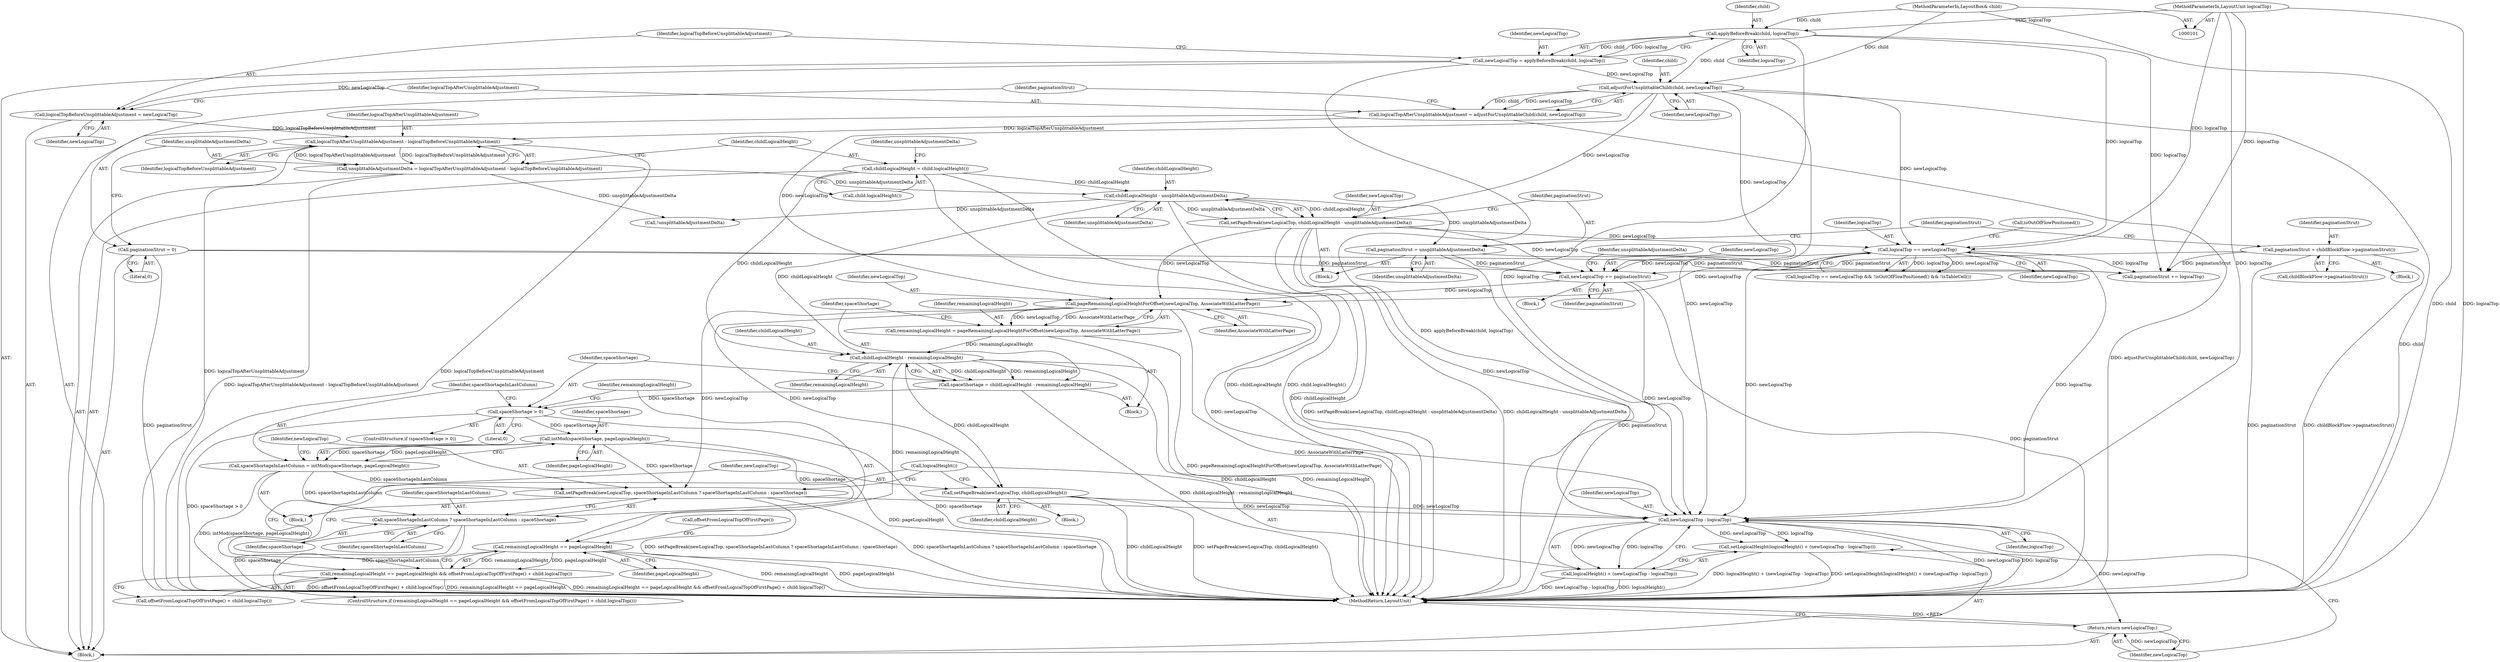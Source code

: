 digraph "1_Chrome_ce70785c73a2b7cf2b34de0d8439ca31929b4743@API" {
"1000216" [label="(Call,childLogicalHeight - remainingLogicalHeight)"];
"1000150" [label="(Call,childLogicalHeight - unsplittableAdjustmentDelta)"];
"1000142" [label="(Call,childLogicalHeight = child.logicalHeight())"];
"1000136" [label="(Call,unsplittableAdjustmentDelta = logicalTopAfterUnsplittableAdjustment - logicalTopBeforeUnsplittableAdjustment)"];
"1000138" [label="(Call,logicalTopAfterUnsplittableAdjustment - logicalTopBeforeUnsplittableAdjustment)"];
"1000126" [label="(Call,logicalTopAfterUnsplittableAdjustment = adjustForUnsplittableChild(child, newLogicalTop))"];
"1000128" [label="(Call,adjustForUnsplittableChild(child, newLogicalTop))"];
"1000118" [label="(Call,applyBeforeBreak(child, logicalTop))"];
"1000103" [label="(MethodParameterIn,LayoutBox& child)"];
"1000102" [label="(MethodParameterIn,LayoutUnit logicalTop)"];
"1000116" [label="(Call,newLogicalTop = applyBeforeBreak(child, logicalTop))"];
"1000122" [label="(Call,logicalTopBeforeUnsplittableAdjustment = newLogicalTop)"];
"1000208" [label="(Call,remainingLogicalHeight = pageRemainingLogicalHeightForOffset(newLogicalTop, AssociateWithLatterPage))"];
"1000210" [label="(Call,pageRemainingLogicalHeightForOffset(newLogicalTop, AssociateWithLatterPage))"];
"1000148" [label="(Call,setPageBreak(newLogicalTop, childLogicalHeight - unsplittableAdjustmentDelta))"];
"1000172" [label="(Call,logicalTop == newLogicalTop)"];
"1000197" [label="(Call,newLogicalTop += paginationStrut)"];
"1000132" [label="(Call,paginationStrut = 0)"];
"1000153" [label="(Call,paginationStrut = unsplittableAdjustmentDelta)"];
"1000162" [label="(Call,paginationStrut = childBlockFlow->paginationStrut())"];
"1000214" [label="(Call,spaceShortage = childLogicalHeight - remainingLogicalHeight)"];
"1000220" [label="(Call,spaceShortage > 0)"];
"1000227" [label="(Call,intMod(spaceShortage, pageLogicalHeight))"];
"1000225" [label="(Call,spaceShortageInLastColumn = intMod(spaceShortage, pageLogicalHeight))"];
"1000230" [label="(Call,setPageBreak(newLogicalTop, spaceShortageInLastColumn ? spaceShortageInLastColumn : spaceShortage))"];
"1000252" [label="(Call,newLogicalTop - logicalTop)"];
"1000249" [label="(Call,setLogicalHeight(logicalHeight() + (newLogicalTop - logicalTop)))"];
"1000250" [label="(Call,logicalHeight() + (newLogicalTop - logicalTop))"];
"1000255" [label="(Return,return newLogicalTop;)"];
"1000232" [label="(Call,spaceShortageInLastColumn ? spaceShortageInLastColumn : spaceShortage)"];
"1000239" [label="(Call,remainingLogicalHeight == pageLogicalHeight)"];
"1000238" [label="(Call,remainingLogicalHeight == pageLogicalHeight && offsetFromLogicalTopOfFirstPage() + child.logicalTop())"];
"1000246" [label="(Call,setPageBreak(newLogicalTop, childLogicalHeight))"];
"1000246" [label="(Call,setPageBreak(newLogicalTop, childLogicalHeight))"];
"1000249" [label="(Call,setLogicalHeight(logicalHeight() + (newLogicalTop - logicalTop)))"];
"1000228" [label="(Identifier,spaceShortage)"];
"1000142" [label="(Call,childLogicalHeight = child.logicalHeight())"];
"1000105" [label="(Block,)"];
"1000140" [label="(Identifier,logicalTopBeforeUnsplittableAdjustment)"];
"1000153" [label="(Call,paginationStrut = unsplittableAdjustmentDelta)"];
"1000103" [label="(MethodParameterIn,LayoutBox& child)"];
"1000235" [label="(Identifier,spaceShortage)"];
"1000123" [label="(Identifier,logicalTopBeforeUnsplittableAdjustment)"];
"1000155" [label="(Identifier,unsplittableAdjustmentDelta)"];
"1000251" [label="(Call,logicalHeight())"];
"1000177" [label="(Call,isOutOfFlowPositioned())"];
"1000150" [label="(Call,childLogicalHeight - unsplittableAdjustmentDelta)"];
"1000216" [label="(Call,childLogicalHeight - remainingLogicalHeight)"];
"1000257" [label="(MethodReturn,LayoutUnit)"];
"1000239" [label="(Call,remainingLogicalHeight == pageLogicalHeight)"];
"1000198" [label="(Identifier,newLogicalTop)"];
"1000241" [label="(Identifier,pageLogicalHeight)"];
"1000212" [label="(Identifier,AssociateWithLatterPage)"];
"1000217" [label="(Identifier,childLogicalHeight)"];
"1000166" [label="(Identifier,paginationStrut)"];
"1000181" [label="(Call,paginationStrut += logicalTop)"];
"1000210" [label="(Call,pageRemainingLogicalHeightForOffset(newLogicalTop, AssociateWithLatterPage))"];
"1000226" [label="(Identifier,spaceShortageInLastColumn)"];
"1000162" [label="(Call,paginationStrut = childBlockFlow->paginationStrut())"];
"1000242" [label="(Call,offsetFromLogicalTopOfFirstPage() + child.logicalTop())"];
"1000163" [label="(Identifier,paginationStrut)"];
"1000118" [label="(Call,applyBeforeBreak(child, logicalTop))"];
"1000129" [label="(Identifier,child)"];
"1000233" [label="(Identifier,spaceShortageInLastColumn)"];
"1000219" [label="(ControlStructure,if (spaceShortage > 0))"];
"1000147" [label="(Block,)"];
"1000232" [label="(Call,spaceShortageInLastColumn ? spaceShortageInLastColumn : spaceShortage)"];
"1000209" [label="(Identifier,remainingLogicalHeight)"];
"1000240" [label="(Identifier,remainingLogicalHeight)"];
"1000222" [label="(Literal,0)"];
"1000229" [label="(Identifier,pageLogicalHeight)"];
"1000252" [label="(Call,newLogicalTop - logicalTop)"];
"1000134" [label="(Literal,0)"];
"1000220" [label="(Call,spaceShortage > 0)"];
"1000128" [label="(Call,adjustForUnsplittableChild(child, newLogicalTop))"];
"1000152" [label="(Identifier,unsplittableAdjustmentDelta)"];
"1000126" [label="(Call,logicalTopAfterUnsplittableAdjustment = adjustForUnsplittableChild(child, newLogicalTop))"];
"1000238" [label="(Call,remainingLogicalHeight == pageLogicalHeight && offsetFromLogicalTopOfFirstPage() + child.logicalTop())"];
"1000199" [label="(Identifier,paginationStrut)"];
"1000132" [label="(Call,paginationStrut = 0)"];
"1000116" [label="(Call,newLogicalTop = applyBeforeBreak(child, logicalTop))"];
"1000214" [label="(Call,spaceShortage = childLogicalHeight - remainingLogicalHeight)"];
"1000137" [label="(Identifier,unsplittableAdjustmentDelta)"];
"1000234" [label="(Identifier,spaceShortageInLastColumn)"];
"1000171" [label="(Call,logicalTop == newLogicalTop && !isOutOfFlowPositioned() && !isTableCell())"];
"1000255" [label="(Return,return newLogicalTop;)"];
"1000256" [label="(Identifier,newLogicalTop)"];
"1000143" [label="(Identifier,childLogicalHeight)"];
"1000250" [label="(Call,logicalHeight() + (newLogicalTop - logicalTop))"];
"1000154" [label="(Identifier,paginationStrut)"];
"1000117" [label="(Identifier,newLogicalTop)"];
"1000138" [label="(Call,logicalTopAfterUnsplittableAdjustment - logicalTopBeforeUnsplittableAdjustment)"];
"1000119" [label="(Identifier,child)"];
"1000237" [label="(ControlStructure,if (remainingLogicalHeight == pageLogicalHeight && offsetFromLogicalTopOfFirstPage() + child.logicalTop()))"];
"1000173" [label="(Identifier,logicalTop)"];
"1000253" [label="(Identifier,newLogicalTop)"];
"1000223" [label="(Block,)"];
"1000151" [label="(Identifier,childLogicalHeight)"];
"1000206" [label="(Block,)"];
"1000164" [label="(Call,childBlockFlow->paginationStrut())"];
"1000254" [label="(Identifier,logicalTop)"];
"1000202" [label="(Identifier,unsplittableAdjustmentDelta)"];
"1000197" [label="(Call,newLogicalTop += paginationStrut)"];
"1000211" [label="(Identifier,newLogicalTop)"];
"1000149" [label="(Identifier,newLogicalTop)"];
"1000122" [label="(Call,logicalTopBeforeUnsplittableAdjustment = newLogicalTop)"];
"1000196" [label="(Block,)"];
"1000102" [label="(MethodParameterIn,LayoutUnit logicalTop)"];
"1000225" [label="(Call,spaceShortageInLastColumn = intMod(spaceShortage, pageLogicalHeight))"];
"1000231" [label="(Identifier,newLogicalTop)"];
"1000248" [label="(Identifier,childLogicalHeight)"];
"1000127" [label="(Identifier,logicalTopAfterUnsplittableAdjustment)"];
"1000148" [label="(Call,setPageBreak(newLogicalTop, childLogicalHeight - unsplittableAdjustmentDelta))"];
"1000146" [label="(Identifier,unsplittableAdjustmentDelta)"];
"1000243" [label="(Call,offsetFromLogicalTopOfFirstPage())"];
"1000124" [label="(Identifier,newLogicalTop)"];
"1000144" [label="(Call,child.logicalHeight())"];
"1000227" [label="(Call,intMod(spaceShortage, pageLogicalHeight))"];
"1000136" [label="(Call,unsplittableAdjustmentDelta = logicalTopAfterUnsplittableAdjustment - logicalTopBeforeUnsplittableAdjustment)"];
"1000161" [label="(Block,)"];
"1000174" [label="(Identifier,newLogicalTop)"];
"1000133" [label="(Identifier,paginationStrut)"];
"1000230" [label="(Call,setPageBreak(newLogicalTop, spaceShortageInLastColumn ? spaceShortageInLastColumn : spaceShortage))"];
"1000221" [label="(Identifier,spaceShortage)"];
"1000201" [label="(Call,!unsplittableAdjustmentDelta)"];
"1000139" [label="(Identifier,logicalTopAfterUnsplittableAdjustment)"];
"1000120" [label="(Identifier,logicalTop)"];
"1000247" [label="(Identifier,newLogicalTop)"];
"1000130" [label="(Identifier,newLogicalTop)"];
"1000245" [label="(Block,)"];
"1000208" [label="(Call,remainingLogicalHeight = pageRemainingLogicalHeightForOffset(newLogicalTop, AssociateWithLatterPage))"];
"1000218" [label="(Identifier,remainingLogicalHeight)"];
"1000172" [label="(Call,logicalTop == newLogicalTop)"];
"1000215" [label="(Identifier,spaceShortage)"];
"1000216" -> "1000214"  [label="AST: "];
"1000216" -> "1000218"  [label="CFG: "];
"1000217" -> "1000216"  [label="AST: "];
"1000218" -> "1000216"  [label="AST: "];
"1000214" -> "1000216"  [label="CFG: "];
"1000216" -> "1000257"  [label="DDG: remainingLogicalHeight"];
"1000216" -> "1000257"  [label="DDG: childLogicalHeight"];
"1000216" -> "1000214"  [label="DDG: childLogicalHeight"];
"1000216" -> "1000214"  [label="DDG: remainingLogicalHeight"];
"1000150" -> "1000216"  [label="DDG: childLogicalHeight"];
"1000142" -> "1000216"  [label="DDG: childLogicalHeight"];
"1000208" -> "1000216"  [label="DDG: remainingLogicalHeight"];
"1000216" -> "1000239"  [label="DDG: remainingLogicalHeight"];
"1000216" -> "1000246"  [label="DDG: childLogicalHeight"];
"1000150" -> "1000148"  [label="AST: "];
"1000150" -> "1000152"  [label="CFG: "];
"1000151" -> "1000150"  [label="AST: "];
"1000152" -> "1000150"  [label="AST: "];
"1000148" -> "1000150"  [label="CFG: "];
"1000150" -> "1000257"  [label="DDG: childLogicalHeight"];
"1000150" -> "1000148"  [label="DDG: childLogicalHeight"];
"1000150" -> "1000148"  [label="DDG: unsplittableAdjustmentDelta"];
"1000142" -> "1000150"  [label="DDG: childLogicalHeight"];
"1000136" -> "1000150"  [label="DDG: unsplittableAdjustmentDelta"];
"1000150" -> "1000153"  [label="DDG: unsplittableAdjustmentDelta"];
"1000150" -> "1000201"  [label="DDG: unsplittableAdjustmentDelta"];
"1000142" -> "1000105"  [label="AST: "];
"1000142" -> "1000144"  [label="CFG: "];
"1000143" -> "1000142"  [label="AST: "];
"1000144" -> "1000142"  [label="AST: "];
"1000146" -> "1000142"  [label="CFG: "];
"1000142" -> "1000257"  [label="DDG: child.logicalHeight()"];
"1000142" -> "1000257"  [label="DDG: childLogicalHeight"];
"1000136" -> "1000105"  [label="AST: "];
"1000136" -> "1000138"  [label="CFG: "];
"1000137" -> "1000136"  [label="AST: "];
"1000138" -> "1000136"  [label="AST: "];
"1000143" -> "1000136"  [label="CFG: "];
"1000136" -> "1000257"  [label="DDG: logicalTopAfterUnsplittableAdjustment - logicalTopBeforeUnsplittableAdjustment"];
"1000138" -> "1000136"  [label="DDG: logicalTopAfterUnsplittableAdjustment"];
"1000138" -> "1000136"  [label="DDG: logicalTopBeforeUnsplittableAdjustment"];
"1000136" -> "1000201"  [label="DDG: unsplittableAdjustmentDelta"];
"1000138" -> "1000140"  [label="CFG: "];
"1000139" -> "1000138"  [label="AST: "];
"1000140" -> "1000138"  [label="AST: "];
"1000138" -> "1000257"  [label="DDG: logicalTopBeforeUnsplittableAdjustment"];
"1000138" -> "1000257"  [label="DDG: logicalTopAfterUnsplittableAdjustment"];
"1000126" -> "1000138"  [label="DDG: logicalTopAfterUnsplittableAdjustment"];
"1000122" -> "1000138"  [label="DDG: logicalTopBeforeUnsplittableAdjustment"];
"1000126" -> "1000105"  [label="AST: "];
"1000126" -> "1000128"  [label="CFG: "];
"1000127" -> "1000126"  [label="AST: "];
"1000128" -> "1000126"  [label="AST: "];
"1000133" -> "1000126"  [label="CFG: "];
"1000126" -> "1000257"  [label="DDG: adjustForUnsplittableChild(child, newLogicalTop)"];
"1000128" -> "1000126"  [label="DDG: child"];
"1000128" -> "1000126"  [label="DDG: newLogicalTop"];
"1000128" -> "1000130"  [label="CFG: "];
"1000129" -> "1000128"  [label="AST: "];
"1000130" -> "1000128"  [label="AST: "];
"1000128" -> "1000257"  [label="DDG: child"];
"1000118" -> "1000128"  [label="DDG: child"];
"1000103" -> "1000128"  [label="DDG: child"];
"1000116" -> "1000128"  [label="DDG: newLogicalTop"];
"1000128" -> "1000148"  [label="DDG: newLogicalTop"];
"1000128" -> "1000172"  [label="DDG: newLogicalTop"];
"1000128" -> "1000197"  [label="DDG: newLogicalTop"];
"1000128" -> "1000210"  [label="DDG: newLogicalTop"];
"1000128" -> "1000252"  [label="DDG: newLogicalTop"];
"1000118" -> "1000116"  [label="AST: "];
"1000118" -> "1000120"  [label="CFG: "];
"1000119" -> "1000118"  [label="AST: "];
"1000120" -> "1000118"  [label="AST: "];
"1000116" -> "1000118"  [label="CFG: "];
"1000118" -> "1000116"  [label="DDG: child"];
"1000118" -> "1000116"  [label="DDG: logicalTop"];
"1000103" -> "1000118"  [label="DDG: child"];
"1000102" -> "1000118"  [label="DDG: logicalTop"];
"1000118" -> "1000172"  [label="DDG: logicalTop"];
"1000118" -> "1000181"  [label="DDG: logicalTop"];
"1000118" -> "1000252"  [label="DDG: logicalTop"];
"1000103" -> "1000101"  [label="AST: "];
"1000103" -> "1000257"  [label="DDG: child"];
"1000102" -> "1000101"  [label="AST: "];
"1000102" -> "1000257"  [label="DDG: logicalTop"];
"1000102" -> "1000172"  [label="DDG: logicalTop"];
"1000102" -> "1000181"  [label="DDG: logicalTop"];
"1000102" -> "1000252"  [label="DDG: logicalTop"];
"1000116" -> "1000105"  [label="AST: "];
"1000117" -> "1000116"  [label="AST: "];
"1000123" -> "1000116"  [label="CFG: "];
"1000116" -> "1000257"  [label="DDG: applyBeforeBreak(child, logicalTop)"];
"1000116" -> "1000122"  [label="DDG: newLogicalTop"];
"1000122" -> "1000105"  [label="AST: "];
"1000122" -> "1000124"  [label="CFG: "];
"1000123" -> "1000122"  [label="AST: "];
"1000124" -> "1000122"  [label="AST: "];
"1000127" -> "1000122"  [label="CFG: "];
"1000208" -> "1000206"  [label="AST: "];
"1000208" -> "1000210"  [label="CFG: "];
"1000209" -> "1000208"  [label="AST: "];
"1000210" -> "1000208"  [label="AST: "];
"1000215" -> "1000208"  [label="CFG: "];
"1000208" -> "1000257"  [label="DDG: pageRemainingLogicalHeightForOffset(newLogicalTop, AssociateWithLatterPage)"];
"1000210" -> "1000208"  [label="DDG: newLogicalTop"];
"1000210" -> "1000208"  [label="DDG: AssociateWithLatterPage"];
"1000210" -> "1000212"  [label="CFG: "];
"1000211" -> "1000210"  [label="AST: "];
"1000212" -> "1000210"  [label="AST: "];
"1000210" -> "1000257"  [label="DDG: AssociateWithLatterPage"];
"1000148" -> "1000210"  [label="DDG: newLogicalTop"];
"1000172" -> "1000210"  [label="DDG: newLogicalTop"];
"1000197" -> "1000210"  [label="DDG: newLogicalTop"];
"1000210" -> "1000230"  [label="DDG: newLogicalTop"];
"1000210" -> "1000246"  [label="DDG: newLogicalTop"];
"1000210" -> "1000252"  [label="DDG: newLogicalTop"];
"1000148" -> "1000147"  [label="AST: "];
"1000149" -> "1000148"  [label="AST: "];
"1000154" -> "1000148"  [label="CFG: "];
"1000148" -> "1000257"  [label="DDG: setPageBreak(newLogicalTop, childLogicalHeight - unsplittableAdjustmentDelta)"];
"1000148" -> "1000257"  [label="DDG: childLogicalHeight - unsplittableAdjustmentDelta"];
"1000148" -> "1000172"  [label="DDG: newLogicalTop"];
"1000148" -> "1000197"  [label="DDG: newLogicalTop"];
"1000148" -> "1000252"  [label="DDG: newLogicalTop"];
"1000172" -> "1000171"  [label="AST: "];
"1000172" -> "1000174"  [label="CFG: "];
"1000173" -> "1000172"  [label="AST: "];
"1000174" -> "1000172"  [label="AST: "];
"1000177" -> "1000172"  [label="CFG: "];
"1000171" -> "1000172"  [label="CFG: "];
"1000172" -> "1000171"  [label="DDG: logicalTop"];
"1000172" -> "1000171"  [label="DDG: newLogicalTop"];
"1000172" -> "1000181"  [label="DDG: logicalTop"];
"1000172" -> "1000197"  [label="DDG: newLogicalTop"];
"1000172" -> "1000252"  [label="DDG: newLogicalTop"];
"1000172" -> "1000252"  [label="DDG: logicalTop"];
"1000197" -> "1000196"  [label="AST: "];
"1000197" -> "1000199"  [label="CFG: "];
"1000198" -> "1000197"  [label="AST: "];
"1000199" -> "1000197"  [label="AST: "];
"1000202" -> "1000197"  [label="CFG: "];
"1000197" -> "1000257"  [label="DDG: paginationStrut"];
"1000132" -> "1000197"  [label="DDG: paginationStrut"];
"1000153" -> "1000197"  [label="DDG: paginationStrut"];
"1000162" -> "1000197"  [label="DDG: paginationStrut"];
"1000197" -> "1000252"  [label="DDG: newLogicalTop"];
"1000132" -> "1000105"  [label="AST: "];
"1000132" -> "1000134"  [label="CFG: "];
"1000133" -> "1000132"  [label="AST: "];
"1000134" -> "1000132"  [label="AST: "];
"1000137" -> "1000132"  [label="CFG: "];
"1000132" -> "1000257"  [label="DDG: paginationStrut"];
"1000132" -> "1000181"  [label="DDG: paginationStrut"];
"1000153" -> "1000147"  [label="AST: "];
"1000153" -> "1000155"  [label="CFG: "];
"1000154" -> "1000153"  [label="AST: "];
"1000155" -> "1000153"  [label="AST: "];
"1000166" -> "1000153"  [label="CFG: "];
"1000153" -> "1000257"  [label="DDG: paginationStrut"];
"1000153" -> "1000181"  [label="DDG: paginationStrut"];
"1000162" -> "1000161"  [label="AST: "];
"1000162" -> "1000164"  [label="CFG: "];
"1000163" -> "1000162"  [label="AST: "];
"1000164" -> "1000162"  [label="AST: "];
"1000166" -> "1000162"  [label="CFG: "];
"1000162" -> "1000257"  [label="DDG: childBlockFlow->paginationStrut()"];
"1000162" -> "1000257"  [label="DDG: paginationStrut"];
"1000162" -> "1000181"  [label="DDG: paginationStrut"];
"1000214" -> "1000206"  [label="AST: "];
"1000215" -> "1000214"  [label="AST: "];
"1000221" -> "1000214"  [label="CFG: "];
"1000214" -> "1000257"  [label="DDG: childLogicalHeight - remainingLogicalHeight"];
"1000214" -> "1000220"  [label="DDG: spaceShortage"];
"1000220" -> "1000219"  [label="AST: "];
"1000220" -> "1000222"  [label="CFG: "];
"1000221" -> "1000220"  [label="AST: "];
"1000222" -> "1000220"  [label="AST: "];
"1000226" -> "1000220"  [label="CFG: "];
"1000240" -> "1000220"  [label="CFG: "];
"1000220" -> "1000257"  [label="DDG: spaceShortage"];
"1000220" -> "1000257"  [label="DDG: spaceShortage > 0"];
"1000220" -> "1000227"  [label="DDG: spaceShortage"];
"1000227" -> "1000225"  [label="AST: "];
"1000227" -> "1000229"  [label="CFG: "];
"1000228" -> "1000227"  [label="AST: "];
"1000229" -> "1000227"  [label="AST: "];
"1000225" -> "1000227"  [label="CFG: "];
"1000227" -> "1000257"  [label="DDG: pageLogicalHeight"];
"1000227" -> "1000225"  [label="DDG: spaceShortage"];
"1000227" -> "1000225"  [label="DDG: pageLogicalHeight"];
"1000227" -> "1000230"  [label="DDG: spaceShortage"];
"1000227" -> "1000232"  [label="DDG: spaceShortage"];
"1000225" -> "1000223"  [label="AST: "];
"1000226" -> "1000225"  [label="AST: "];
"1000231" -> "1000225"  [label="CFG: "];
"1000225" -> "1000257"  [label="DDG: intMod(spaceShortage, pageLogicalHeight)"];
"1000225" -> "1000230"  [label="DDG: spaceShortageInLastColumn"];
"1000225" -> "1000232"  [label="DDG: spaceShortageInLastColumn"];
"1000230" -> "1000223"  [label="AST: "];
"1000230" -> "1000232"  [label="CFG: "];
"1000231" -> "1000230"  [label="AST: "];
"1000232" -> "1000230"  [label="AST: "];
"1000251" -> "1000230"  [label="CFG: "];
"1000230" -> "1000257"  [label="DDG: spaceShortageInLastColumn ? spaceShortageInLastColumn : spaceShortage"];
"1000230" -> "1000257"  [label="DDG: setPageBreak(newLogicalTop, spaceShortageInLastColumn ? spaceShortageInLastColumn : spaceShortage)"];
"1000230" -> "1000252"  [label="DDG: newLogicalTop"];
"1000252" -> "1000250"  [label="AST: "];
"1000252" -> "1000254"  [label="CFG: "];
"1000253" -> "1000252"  [label="AST: "];
"1000254" -> "1000252"  [label="AST: "];
"1000250" -> "1000252"  [label="CFG: "];
"1000252" -> "1000257"  [label="DDG: newLogicalTop"];
"1000252" -> "1000257"  [label="DDG: logicalTop"];
"1000252" -> "1000249"  [label="DDG: newLogicalTop"];
"1000252" -> "1000249"  [label="DDG: logicalTop"];
"1000252" -> "1000250"  [label="DDG: newLogicalTop"];
"1000252" -> "1000250"  [label="DDG: logicalTop"];
"1000246" -> "1000252"  [label="DDG: newLogicalTop"];
"1000252" -> "1000255"  [label="DDG: newLogicalTop"];
"1000249" -> "1000105"  [label="AST: "];
"1000249" -> "1000250"  [label="CFG: "];
"1000250" -> "1000249"  [label="AST: "];
"1000256" -> "1000249"  [label="CFG: "];
"1000249" -> "1000257"  [label="DDG: logicalHeight() + (newLogicalTop - logicalTop)"];
"1000249" -> "1000257"  [label="DDG: setLogicalHeight(logicalHeight() + (newLogicalTop - logicalTop))"];
"1000251" -> "1000250"  [label="AST: "];
"1000250" -> "1000257"  [label="DDG: logicalHeight()"];
"1000250" -> "1000257"  [label="DDG: newLogicalTop - logicalTop"];
"1000255" -> "1000105"  [label="AST: "];
"1000255" -> "1000256"  [label="CFG: "];
"1000256" -> "1000255"  [label="AST: "];
"1000257" -> "1000255"  [label="CFG: "];
"1000255" -> "1000257"  [label="DDG: <RET>"];
"1000256" -> "1000255"  [label="DDG: newLogicalTop"];
"1000232" -> "1000234"  [label="CFG: "];
"1000232" -> "1000235"  [label="CFG: "];
"1000233" -> "1000232"  [label="AST: "];
"1000234" -> "1000232"  [label="AST: "];
"1000235" -> "1000232"  [label="AST: "];
"1000232" -> "1000257"  [label="DDG: spaceShortageInLastColumn"];
"1000232" -> "1000257"  [label="DDG: spaceShortage"];
"1000239" -> "1000238"  [label="AST: "];
"1000239" -> "1000241"  [label="CFG: "];
"1000240" -> "1000239"  [label="AST: "];
"1000241" -> "1000239"  [label="AST: "];
"1000243" -> "1000239"  [label="CFG: "];
"1000238" -> "1000239"  [label="CFG: "];
"1000239" -> "1000257"  [label="DDG: remainingLogicalHeight"];
"1000239" -> "1000257"  [label="DDG: pageLogicalHeight"];
"1000239" -> "1000238"  [label="DDG: remainingLogicalHeight"];
"1000239" -> "1000238"  [label="DDG: pageLogicalHeight"];
"1000238" -> "1000237"  [label="AST: "];
"1000238" -> "1000242"  [label="CFG: "];
"1000242" -> "1000238"  [label="AST: "];
"1000247" -> "1000238"  [label="CFG: "];
"1000251" -> "1000238"  [label="CFG: "];
"1000238" -> "1000257"  [label="DDG: remainingLogicalHeight == pageLogicalHeight"];
"1000238" -> "1000257"  [label="DDG: remainingLogicalHeight == pageLogicalHeight && offsetFromLogicalTopOfFirstPage() + child.logicalTop()"];
"1000238" -> "1000257"  [label="DDG: offsetFromLogicalTopOfFirstPage() + child.logicalTop()"];
"1000246" -> "1000245"  [label="AST: "];
"1000246" -> "1000248"  [label="CFG: "];
"1000247" -> "1000246"  [label="AST: "];
"1000248" -> "1000246"  [label="AST: "];
"1000251" -> "1000246"  [label="CFG: "];
"1000246" -> "1000257"  [label="DDG: childLogicalHeight"];
"1000246" -> "1000257"  [label="DDG: setPageBreak(newLogicalTop, childLogicalHeight)"];
}
